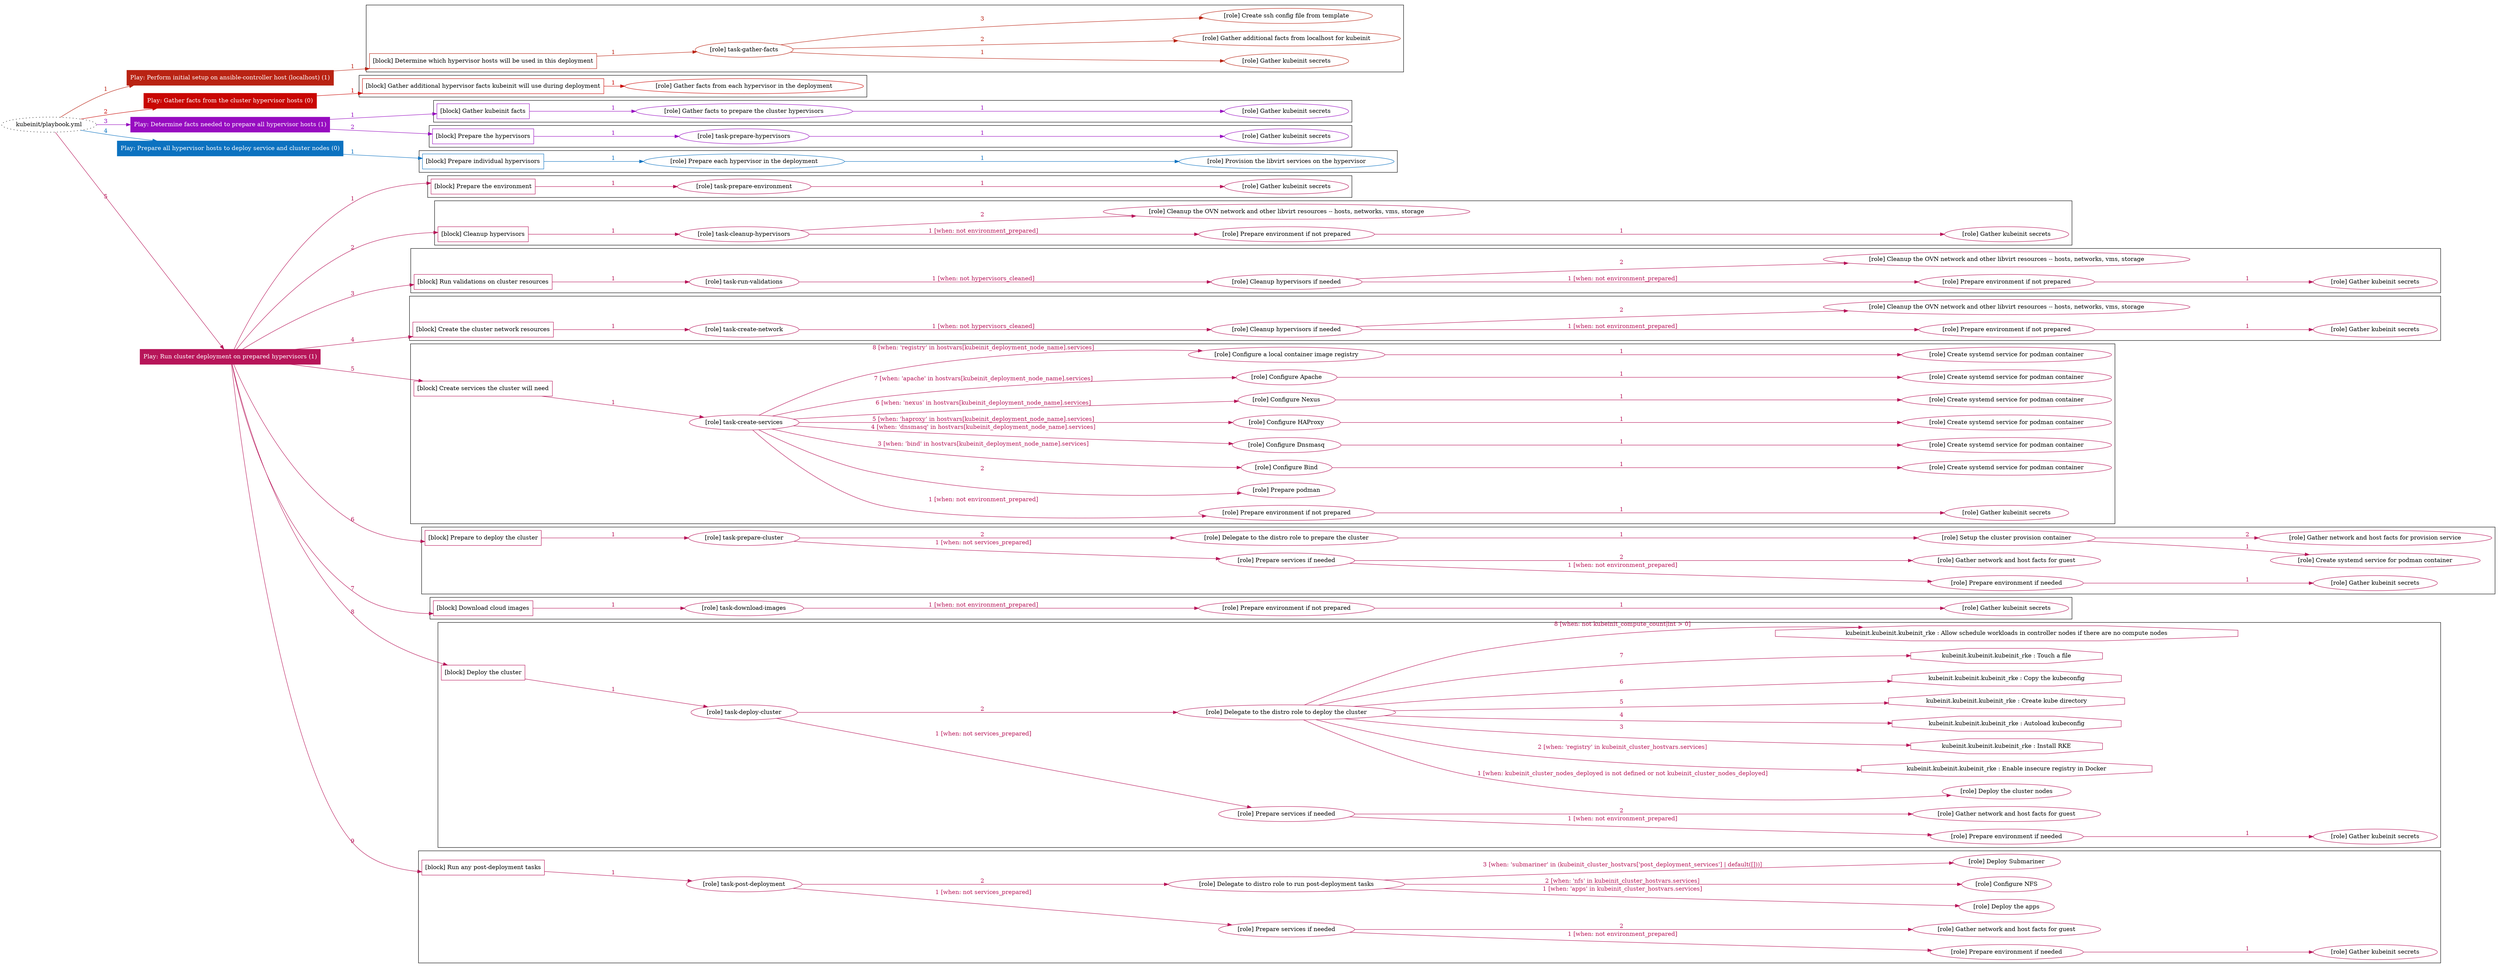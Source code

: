 digraph {
	graph [concentrate=true ordering=in rankdir=LR ratio=fill]
	edge [esep=5 sep=10]
	"kubeinit/playbook.yml" [URL="/home/runner/work/kubeinit/kubeinit/kubeinit/playbook.yml" id=playbook_ec696816 style=dotted]
	"kubeinit/playbook.yml" -> play_15c9e33a [label="1 " color="#b92313" fontcolor="#b92313" id=edge_ae053d84 labeltooltip="1 " tooltip="1 "]
	subgraph "Play: Perform initial setup on ansible-controller host (localhost) (1)" {
		play_15c9e33a [label="Play: Perform initial setup on ansible-controller host (localhost) (1)" URL="/home/runner/work/kubeinit/kubeinit/kubeinit/playbook.yml" color="#b92313" fontcolor="#ffffff" id=play_15c9e33a shape=box style=filled tooltip=localhost]
		play_15c9e33a -> block_23c20c1c [label=1 color="#b92313" fontcolor="#b92313" id=edge_3290b9c3 labeltooltip=1 tooltip=1]
		subgraph cluster_block_23c20c1c {
			block_23c20c1c [label="[block] Determine which hypervisor hosts will be used in this deployment" URL="/home/runner/work/kubeinit/kubeinit/kubeinit/playbook.yml" color="#b92313" id=block_23c20c1c labeltooltip="Determine which hypervisor hosts will be used in this deployment" shape=box tooltip="Determine which hypervisor hosts will be used in this deployment"]
			block_23c20c1c -> role_bdab3d81 [label="1 " color="#b92313" fontcolor="#b92313" id=edge_b5815b89 labeltooltip="1 " tooltip="1 "]
			subgraph "task-gather-facts" {
				role_bdab3d81 [label="[role] task-gather-facts" URL="/home/runner/work/kubeinit/kubeinit/kubeinit/playbook.yml" color="#b92313" id=role_bdab3d81 tooltip="task-gather-facts"]
				role_bdab3d81 -> role_f182e0bf [label="1 " color="#b92313" fontcolor="#b92313" id=edge_345a0b15 labeltooltip="1 " tooltip="1 "]
				subgraph "Gather kubeinit secrets" {
					role_f182e0bf [label="[role] Gather kubeinit secrets" URL="/home/runner/.ansible/collections/ansible_collections/kubeinit/kubeinit/roles/kubeinit_prepare/tasks/build_hypervisors_group.yml" color="#b92313" id=role_f182e0bf tooltip="Gather kubeinit secrets"]
				}
				role_bdab3d81 -> role_b055b3c3 [label="2 " color="#b92313" fontcolor="#b92313" id=edge_7d647c71 labeltooltip="2 " tooltip="2 "]
				subgraph "Gather additional facts from localhost for kubeinit" {
					role_b055b3c3 [label="[role] Gather additional facts from localhost for kubeinit" URL="/home/runner/.ansible/collections/ansible_collections/kubeinit/kubeinit/roles/kubeinit_prepare/tasks/build_hypervisors_group.yml" color="#b92313" id=role_b055b3c3 tooltip="Gather additional facts from localhost for kubeinit"]
				}
				role_bdab3d81 -> role_95bd76ec [label="3 " color="#b92313" fontcolor="#b92313" id=edge_455e94d3 labeltooltip="3 " tooltip="3 "]
				subgraph "Create ssh config file from template" {
					role_95bd76ec [label="[role] Create ssh config file from template" URL="/home/runner/.ansible/collections/ansible_collections/kubeinit/kubeinit/roles/kubeinit_prepare/tasks/build_hypervisors_group.yml" color="#b92313" id=role_95bd76ec tooltip="Create ssh config file from template"]
				}
			}
		}
	}
	"kubeinit/playbook.yml" -> play_453b5924 [label="2 " color="#c90703" fontcolor="#c90703" id=edge_8b626fcc labeltooltip="2 " tooltip="2 "]
	subgraph "Play: Gather facts from the cluster hypervisor hosts (0)" {
		play_453b5924 [label="Play: Gather facts from the cluster hypervisor hosts (0)" URL="/home/runner/work/kubeinit/kubeinit/kubeinit/playbook.yml" color="#c90703" fontcolor="#ffffff" id=play_453b5924 shape=box style=filled tooltip="Play: Gather facts from the cluster hypervisor hosts (0)"]
		play_453b5924 -> block_f51642d6 [label=1 color="#c90703" fontcolor="#c90703" id=edge_77f9af82 labeltooltip=1 tooltip=1]
		subgraph cluster_block_f51642d6 {
			block_f51642d6 [label="[block] Gather additional hypervisor facts kubeinit will use during deployment" URL="/home/runner/work/kubeinit/kubeinit/kubeinit/playbook.yml" color="#c90703" id=block_f51642d6 labeltooltip="Gather additional hypervisor facts kubeinit will use during deployment" shape=box tooltip="Gather additional hypervisor facts kubeinit will use during deployment"]
			block_f51642d6 -> role_8363318d [label="1 " color="#c90703" fontcolor="#c90703" id=edge_2206b493 labeltooltip="1 " tooltip="1 "]
			subgraph "Gather facts from each hypervisor in the deployment" {
				role_8363318d [label="[role] Gather facts from each hypervisor in the deployment" URL="/home/runner/work/kubeinit/kubeinit/kubeinit/playbook.yml" color="#c90703" id=role_8363318d tooltip="Gather facts from each hypervisor in the deployment"]
			}
		}
	}
	"kubeinit/playbook.yml" -> play_dfecdb7c [label="3 " color="#970cc0" fontcolor="#970cc0" id=edge_83d65598 labeltooltip="3 " tooltip="3 "]
	subgraph "Play: Determine facts needed to prepare all hypervisor hosts (1)" {
		play_dfecdb7c [label="Play: Determine facts needed to prepare all hypervisor hosts (1)" URL="/home/runner/work/kubeinit/kubeinit/kubeinit/playbook.yml" color="#970cc0" fontcolor="#ffffff" id=play_dfecdb7c shape=box style=filled tooltip=localhost]
		play_dfecdb7c -> block_a6053c16 [label=1 color="#970cc0" fontcolor="#970cc0" id=edge_39009886 labeltooltip=1 tooltip=1]
		subgraph cluster_block_a6053c16 {
			block_a6053c16 [label="[block] Gather kubeinit facts" URL="/home/runner/work/kubeinit/kubeinit/kubeinit/playbook.yml" color="#970cc0" id=block_a6053c16 labeltooltip="Gather kubeinit facts" shape=box tooltip="Gather kubeinit facts"]
			block_a6053c16 -> role_e8ada052 [label="1 " color="#970cc0" fontcolor="#970cc0" id=edge_42321178 labeltooltip="1 " tooltip="1 "]
			subgraph "Gather facts to prepare the cluster hypervisors" {
				role_e8ada052 [label="[role] Gather facts to prepare the cluster hypervisors" URL="/home/runner/work/kubeinit/kubeinit/kubeinit/playbook.yml" color="#970cc0" id=role_e8ada052 tooltip="Gather facts to prepare the cluster hypervisors"]
				role_e8ada052 -> role_7d687f2b [label="1 " color="#970cc0" fontcolor="#970cc0" id=edge_245804f9 labeltooltip="1 " tooltip="1 "]
				subgraph "Gather kubeinit secrets" {
					role_7d687f2b [label="[role] Gather kubeinit secrets" URL="/home/runner/.ansible/collections/ansible_collections/kubeinit/kubeinit/roles/kubeinit_prepare/tasks/gather_kubeinit_facts.yml" color="#970cc0" id=role_7d687f2b tooltip="Gather kubeinit secrets"]
				}
			}
		}
		play_dfecdb7c -> block_30088851 [label=2 color="#970cc0" fontcolor="#970cc0" id=edge_d4f1b571 labeltooltip=2 tooltip=2]
		subgraph cluster_block_30088851 {
			block_30088851 [label="[block] Prepare the hypervisors" URL="/home/runner/work/kubeinit/kubeinit/kubeinit/playbook.yml" color="#970cc0" id=block_30088851 labeltooltip="Prepare the hypervisors" shape=box tooltip="Prepare the hypervisors"]
			block_30088851 -> role_d646ebd7 [label="1 " color="#970cc0" fontcolor="#970cc0" id=edge_040085aa labeltooltip="1 " tooltip="1 "]
			subgraph "task-prepare-hypervisors" {
				role_d646ebd7 [label="[role] task-prepare-hypervisors" URL="/home/runner/work/kubeinit/kubeinit/kubeinit/playbook.yml" color="#970cc0" id=role_d646ebd7 tooltip="task-prepare-hypervisors"]
				role_d646ebd7 -> role_587cfb96 [label="1 " color="#970cc0" fontcolor="#970cc0" id=edge_da4bc968 labeltooltip="1 " tooltip="1 "]
				subgraph "Gather kubeinit secrets" {
					role_587cfb96 [label="[role] Gather kubeinit secrets" URL="/home/runner/.ansible/collections/ansible_collections/kubeinit/kubeinit/roles/kubeinit_prepare/tasks/gather_kubeinit_facts.yml" color="#970cc0" id=role_587cfb96 tooltip="Gather kubeinit secrets"]
				}
			}
		}
	}
	"kubeinit/playbook.yml" -> play_420d1a3f [label="4 " color="#0c72c0" fontcolor="#0c72c0" id=edge_25a23d72 labeltooltip="4 " tooltip="4 "]
	subgraph "Play: Prepare all hypervisor hosts to deploy service and cluster nodes (0)" {
		play_420d1a3f [label="Play: Prepare all hypervisor hosts to deploy service and cluster nodes (0)" URL="/home/runner/work/kubeinit/kubeinit/kubeinit/playbook.yml" color="#0c72c0" fontcolor="#ffffff" id=play_420d1a3f shape=box style=filled tooltip="Play: Prepare all hypervisor hosts to deploy service and cluster nodes (0)"]
		play_420d1a3f -> block_6672a350 [label=1 color="#0c72c0" fontcolor="#0c72c0" id=edge_4e38982e labeltooltip=1 tooltip=1]
		subgraph cluster_block_6672a350 {
			block_6672a350 [label="[block] Prepare individual hypervisors" URL="/home/runner/work/kubeinit/kubeinit/kubeinit/playbook.yml" color="#0c72c0" id=block_6672a350 labeltooltip="Prepare individual hypervisors" shape=box tooltip="Prepare individual hypervisors"]
			block_6672a350 -> role_e2f568f0 [label="1 " color="#0c72c0" fontcolor="#0c72c0" id=edge_1e04e599 labeltooltip="1 " tooltip="1 "]
			subgraph "Prepare each hypervisor in the deployment" {
				role_e2f568f0 [label="[role] Prepare each hypervisor in the deployment" URL="/home/runner/work/kubeinit/kubeinit/kubeinit/playbook.yml" color="#0c72c0" id=role_e2f568f0 tooltip="Prepare each hypervisor in the deployment"]
				role_e2f568f0 -> role_504f6f7d [label="1 " color="#0c72c0" fontcolor="#0c72c0" id=edge_485374cd labeltooltip="1 " tooltip="1 "]
				subgraph "Provision the libvirt services on the hypervisor" {
					role_504f6f7d [label="[role] Provision the libvirt services on the hypervisor" URL="/home/runner/.ansible/collections/ansible_collections/kubeinit/kubeinit/roles/kubeinit_prepare/tasks/prepare_hypervisor.yml" color="#0c72c0" id=role_504f6f7d tooltip="Provision the libvirt services on the hypervisor"]
				}
			}
		}
	}
	"kubeinit/playbook.yml" -> play_6f86e989 [label="5 " color="#b71559" fontcolor="#b71559" id=edge_8518d57a labeltooltip="5 " tooltip="5 "]
	subgraph "Play: Run cluster deployment on prepared hypervisors (1)" {
		play_6f86e989 [label="Play: Run cluster deployment on prepared hypervisors (1)" URL="/home/runner/work/kubeinit/kubeinit/kubeinit/playbook.yml" color="#b71559" fontcolor="#ffffff" id=play_6f86e989 shape=box style=filled tooltip=localhost]
		play_6f86e989 -> block_d1a472b9 [label=1 color="#b71559" fontcolor="#b71559" id=edge_b2834d22 labeltooltip=1 tooltip=1]
		subgraph cluster_block_d1a472b9 {
			block_d1a472b9 [label="[block] Prepare the environment" URL="/home/runner/work/kubeinit/kubeinit/kubeinit/playbook.yml" color="#b71559" id=block_d1a472b9 labeltooltip="Prepare the environment" shape=box tooltip="Prepare the environment"]
			block_d1a472b9 -> role_30315196 [label="1 " color="#b71559" fontcolor="#b71559" id=edge_99002b09 labeltooltip="1 " tooltip="1 "]
			subgraph "task-prepare-environment" {
				role_30315196 [label="[role] task-prepare-environment" URL="/home/runner/work/kubeinit/kubeinit/kubeinit/playbook.yml" color="#b71559" id=role_30315196 tooltip="task-prepare-environment"]
				role_30315196 -> role_e9bc0c41 [label="1 " color="#b71559" fontcolor="#b71559" id=edge_8bd1d9a0 labeltooltip="1 " tooltip="1 "]
				subgraph "Gather kubeinit secrets" {
					role_e9bc0c41 [label="[role] Gather kubeinit secrets" URL="/home/runner/.ansible/collections/ansible_collections/kubeinit/kubeinit/roles/kubeinit_prepare/tasks/gather_kubeinit_facts.yml" color="#b71559" id=role_e9bc0c41 tooltip="Gather kubeinit secrets"]
				}
			}
		}
		play_6f86e989 -> block_05a46930 [label=2 color="#b71559" fontcolor="#b71559" id=edge_428cfdda labeltooltip=2 tooltip=2]
		subgraph cluster_block_05a46930 {
			block_05a46930 [label="[block] Cleanup hypervisors" URL="/home/runner/work/kubeinit/kubeinit/kubeinit/playbook.yml" color="#b71559" id=block_05a46930 labeltooltip="Cleanup hypervisors" shape=box tooltip="Cleanup hypervisors"]
			block_05a46930 -> role_2a521dbf [label="1 " color="#b71559" fontcolor="#b71559" id=edge_5d0a1602 labeltooltip="1 " tooltip="1 "]
			subgraph "task-cleanup-hypervisors" {
				role_2a521dbf [label="[role] task-cleanup-hypervisors" URL="/home/runner/work/kubeinit/kubeinit/kubeinit/playbook.yml" color="#b71559" id=role_2a521dbf tooltip="task-cleanup-hypervisors"]
				role_2a521dbf -> role_a0c3f49a [label="1 [when: not environment_prepared]" color="#b71559" fontcolor="#b71559" id=edge_2185e09a labeltooltip="1 [when: not environment_prepared]" tooltip="1 [when: not environment_prepared]"]
				subgraph "Prepare environment if not prepared" {
					role_a0c3f49a [label="[role] Prepare environment if not prepared" URL="/home/runner/.ansible/collections/ansible_collections/kubeinit/kubeinit/roles/kubeinit_prepare/tasks/cleanup_hypervisors.yml" color="#b71559" id=role_a0c3f49a tooltip="Prepare environment if not prepared"]
					role_a0c3f49a -> role_a8df143e [label="1 " color="#b71559" fontcolor="#b71559" id=edge_77b17e62 labeltooltip="1 " tooltip="1 "]
					subgraph "Gather kubeinit secrets" {
						role_a8df143e [label="[role] Gather kubeinit secrets" URL="/home/runner/.ansible/collections/ansible_collections/kubeinit/kubeinit/roles/kubeinit_prepare/tasks/gather_kubeinit_facts.yml" color="#b71559" id=role_a8df143e tooltip="Gather kubeinit secrets"]
					}
				}
				role_2a521dbf -> role_00a11681 [label="2 " color="#b71559" fontcolor="#b71559" id=edge_12b1fa2e labeltooltip="2 " tooltip="2 "]
				subgraph "Cleanup the OVN network and other libvirt resources -- hosts, networks, vms, storage" {
					role_00a11681 [label="[role] Cleanup the OVN network and other libvirt resources -- hosts, networks, vms, storage" URL="/home/runner/.ansible/collections/ansible_collections/kubeinit/kubeinit/roles/kubeinit_prepare/tasks/cleanup_hypervisors.yml" color="#b71559" id=role_00a11681 tooltip="Cleanup the OVN network and other libvirt resources -- hosts, networks, vms, storage"]
				}
			}
		}
		play_6f86e989 -> block_e310c89b [label=3 color="#b71559" fontcolor="#b71559" id=edge_4ad56370 labeltooltip=3 tooltip=3]
		subgraph cluster_block_e310c89b {
			block_e310c89b [label="[block] Run validations on cluster resources" URL="/home/runner/work/kubeinit/kubeinit/kubeinit/playbook.yml" color="#b71559" id=block_e310c89b labeltooltip="Run validations on cluster resources" shape=box tooltip="Run validations on cluster resources"]
			block_e310c89b -> role_04ac7f97 [label="1 " color="#b71559" fontcolor="#b71559" id=edge_6f761fa3 labeltooltip="1 " tooltip="1 "]
			subgraph "task-run-validations" {
				role_04ac7f97 [label="[role] task-run-validations" URL="/home/runner/work/kubeinit/kubeinit/kubeinit/playbook.yml" color="#b71559" id=role_04ac7f97 tooltip="task-run-validations"]
				role_04ac7f97 -> role_a1ee1073 [label="1 [when: not hypervisors_cleaned]" color="#b71559" fontcolor="#b71559" id=edge_2963ad67 labeltooltip="1 [when: not hypervisors_cleaned]" tooltip="1 [when: not hypervisors_cleaned]"]
				subgraph "Cleanup hypervisors if needed" {
					role_a1ee1073 [label="[role] Cleanup hypervisors if needed" URL="/home/runner/.ansible/collections/ansible_collections/kubeinit/kubeinit/roles/kubeinit_validations/tasks/main.yml" color="#b71559" id=role_a1ee1073 tooltip="Cleanup hypervisors if needed"]
					role_a1ee1073 -> role_7df148b0 [label="1 [when: not environment_prepared]" color="#b71559" fontcolor="#b71559" id=edge_bd072b3e labeltooltip="1 [when: not environment_prepared]" tooltip="1 [when: not environment_prepared]"]
					subgraph "Prepare environment if not prepared" {
						role_7df148b0 [label="[role] Prepare environment if not prepared" URL="/home/runner/.ansible/collections/ansible_collections/kubeinit/kubeinit/roles/kubeinit_prepare/tasks/cleanup_hypervisors.yml" color="#b71559" id=role_7df148b0 tooltip="Prepare environment if not prepared"]
						role_7df148b0 -> role_544b2e63 [label="1 " color="#b71559" fontcolor="#b71559" id=edge_5fce384e labeltooltip="1 " tooltip="1 "]
						subgraph "Gather kubeinit secrets" {
							role_544b2e63 [label="[role] Gather kubeinit secrets" URL="/home/runner/.ansible/collections/ansible_collections/kubeinit/kubeinit/roles/kubeinit_prepare/tasks/gather_kubeinit_facts.yml" color="#b71559" id=role_544b2e63 tooltip="Gather kubeinit secrets"]
						}
					}
					role_a1ee1073 -> role_cc7b336a [label="2 " color="#b71559" fontcolor="#b71559" id=edge_1a8bed65 labeltooltip="2 " tooltip="2 "]
					subgraph "Cleanup the OVN network and other libvirt resources -- hosts, networks, vms, storage" {
						role_cc7b336a [label="[role] Cleanup the OVN network and other libvirt resources -- hosts, networks, vms, storage" URL="/home/runner/.ansible/collections/ansible_collections/kubeinit/kubeinit/roles/kubeinit_prepare/tasks/cleanup_hypervisors.yml" color="#b71559" id=role_cc7b336a tooltip="Cleanup the OVN network and other libvirt resources -- hosts, networks, vms, storage"]
					}
				}
			}
		}
		play_6f86e989 -> block_5f8a742e [label=4 color="#b71559" fontcolor="#b71559" id=edge_7203e75a labeltooltip=4 tooltip=4]
		subgraph cluster_block_5f8a742e {
			block_5f8a742e [label="[block] Create the cluster network resources" URL="/home/runner/work/kubeinit/kubeinit/kubeinit/playbook.yml" color="#b71559" id=block_5f8a742e labeltooltip="Create the cluster network resources" shape=box tooltip="Create the cluster network resources"]
			block_5f8a742e -> role_d3554349 [label="1 " color="#b71559" fontcolor="#b71559" id=edge_a9f7ce81 labeltooltip="1 " tooltip="1 "]
			subgraph "task-create-network" {
				role_d3554349 [label="[role] task-create-network" URL="/home/runner/work/kubeinit/kubeinit/kubeinit/playbook.yml" color="#b71559" id=role_d3554349 tooltip="task-create-network"]
				role_d3554349 -> role_3ceba24a [label="1 [when: not hypervisors_cleaned]" color="#b71559" fontcolor="#b71559" id=edge_013373ce labeltooltip="1 [when: not hypervisors_cleaned]" tooltip="1 [when: not hypervisors_cleaned]"]
				subgraph "Cleanup hypervisors if needed" {
					role_3ceba24a [label="[role] Cleanup hypervisors if needed" URL="/home/runner/.ansible/collections/ansible_collections/kubeinit/kubeinit/roles/kubeinit_libvirt/tasks/create_network.yml" color="#b71559" id=role_3ceba24a tooltip="Cleanup hypervisors if needed"]
					role_3ceba24a -> role_0d69d868 [label="1 [when: not environment_prepared]" color="#b71559" fontcolor="#b71559" id=edge_c28a9d3a labeltooltip="1 [when: not environment_prepared]" tooltip="1 [when: not environment_prepared]"]
					subgraph "Prepare environment if not prepared" {
						role_0d69d868 [label="[role] Prepare environment if not prepared" URL="/home/runner/.ansible/collections/ansible_collections/kubeinit/kubeinit/roles/kubeinit_prepare/tasks/cleanup_hypervisors.yml" color="#b71559" id=role_0d69d868 tooltip="Prepare environment if not prepared"]
						role_0d69d868 -> role_4fa78587 [label="1 " color="#b71559" fontcolor="#b71559" id=edge_d3a71204 labeltooltip="1 " tooltip="1 "]
						subgraph "Gather kubeinit secrets" {
							role_4fa78587 [label="[role] Gather kubeinit secrets" URL="/home/runner/.ansible/collections/ansible_collections/kubeinit/kubeinit/roles/kubeinit_prepare/tasks/gather_kubeinit_facts.yml" color="#b71559" id=role_4fa78587 tooltip="Gather kubeinit secrets"]
						}
					}
					role_3ceba24a -> role_10355aad [label="2 " color="#b71559" fontcolor="#b71559" id=edge_90606606 labeltooltip="2 " tooltip="2 "]
					subgraph "Cleanup the OVN network and other libvirt resources -- hosts, networks, vms, storage" {
						role_10355aad [label="[role] Cleanup the OVN network and other libvirt resources -- hosts, networks, vms, storage" URL="/home/runner/.ansible/collections/ansible_collections/kubeinit/kubeinit/roles/kubeinit_prepare/tasks/cleanup_hypervisors.yml" color="#b71559" id=role_10355aad tooltip="Cleanup the OVN network and other libvirt resources -- hosts, networks, vms, storage"]
					}
				}
			}
		}
		play_6f86e989 -> block_c3e4f681 [label=5 color="#b71559" fontcolor="#b71559" id=edge_8c94fba6 labeltooltip=5 tooltip=5]
		subgraph cluster_block_c3e4f681 {
			block_c3e4f681 [label="[block] Create services the cluster will need" URL="/home/runner/work/kubeinit/kubeinit/kubeinit/playbook.yml" color="#b71559" id=block_c3e4f681 labeltooltip="Create services the cluster will need" shape=box tooltip="Create services the cluster will need"]
			block_c3e4f681 -> role_bfdd5498 [label="1 " color="#b71559" fontcolor="#b71559" id=edge_12b77fa6 labeltooltip="1 " tooltip="1 "]
			subgraph "task-create-services" {
				role_bfdd5498 [label="[role] task-create-services" URL="/home/runner/work/kubeinit/kubeinit/kubeinit/playbook.yml" color="#b71559" id=role_bfdd5498 tooltip="task-create-services"]
				role_bfdd5498 -> role_9b37be3e [label="1 [when: not environment_prepared]" color="#b71559" fontcolor="#b71559" id=edge_cf2ff761 labeltooltip="1 [when: not environment_prepared]" tooltip="1 [when: not environment_prepared]"]
				subgraph "Prepare environment if not prepared" {
					role_9b37be3e [label="[role] Prepare environment if not prepared" URL="/home/runner/.ansible/collections/ansible_collections/kubeinit/kubeinit/roles/kubeinit_services/tasks/main.yml" color="#b71559" id=role_9b37be3e tooltip="Prepare environment if not prepared"]
					role_9b37be3e -> role_fd4c8356 [label="1 " color="#b71559" fontcolor="#b71559" id=edge_d60a1d5c labeltooltip="1 " tooltip="1 "]
					subgraph "Gather kubeinit secrets" {
						role_fd4c8356 [label="[role] Gather kubeinit secrets" URL="/home/runner/.ansible/collections/ansible_collections/kubeinit/kubeinit/roles/kubeinit_prepare/tasks/gather_kubeinit_facts.yml" color="#b71559" id=role_fd4c8356 tooltip="Gather kubeinit secrets"]
					}
				}
				role_bfdd5498 -> role_20d34b29 [label="2 " color="#b71559" fontcolor="#b71559" id=edge_94743119 labeltooltip="2 " tooltip="2 "]
				subgraph "Prepare podman" {
					role_20d34b29 [label="[role] Prepare podman" URL="/home/runner/.ansible/collections/ansible_collections/kubeinit/kubeinit/roles/kubeinit_services/tasks/00_create_service_pod.yml" color="#b71559" id=role_20d34b29 tooltip="Prepare podman"]
				}
				role_bfdd5498 -> role_f3e0d7a9 [label="3 [when: 'bind' in hostvars[kubeinit_deployment_node_name].services]" color="#b71559" fontcolor="#b71559" id=edge_6cf25863 labeltooltip="3 [when: 'bind' in hostvars[kubeinit_deployment_node_name].services]" tooltip="3 [when: 'bind' in hostvars[kubeinit_deployment_node_name].services]"]
				subgraph "Configure Bind" {
					role_f3e0d7a9 [label="[role] Configure Bind" URL="/home/runner/.ansible/collections/ansible_collections/kubeinit/kubeinit/roles/kubeinit_services/tasks/start_services_containers.yml" color="#b71559" id=role_f3e0d7a9 tooltip="Configure Bind"]
					role_f3e0d7a9 -> role_7df913b2 [label="1 " color="#b71559" fontcolor="#b71559" id=edge_a4d589a7 labeltooltip="1 " tooltip="1 "]
					subgraph "Create systemd service for podman container" {
						role_7df913b2 [label="[role] Create systemd service for podman container" URL="/home/runner/.ansible/collections/ansible_collections/kubeinit/kubeinit/roles/kubeinit_bind/tasks/main.yml" color="#b71559" id=role_7df913b2 tooltip="Create systemd service for podman container"]
					}
				}
				role_bfdd5498 -> role_26bcb052 [label="4 [when: 'dnsmasq' in hostvars[kubeinit_deployment_node_name].services]" color="#b71559" fontcolor="#b71559" id=edge_8aeb8ab2 labeltooltip="4 [when: 'dnsmasq' in hostvars[kubeinit_deployment_node_name].services]" tooltip="4 [when: 'dnsmasq' in hostvars[kubeinit_deployment_node_name].services]"]
				subgraph "Configure Dnsmasq" {
					role_26bcb052 [label="[role] Configure Dnsmasq" URL="/home/runner/.ansible/collections/ansible_collections/kubeinit/kubeinit/roles/kubeinit_services/tasks/start_services_containers.yml" color="#b71559" id=role_26bcb052 tooltip="Configure Dnsmasq"]
					role_26bcb052 -> role_b234d160 [label="1 " color="#b71559" fontcolor="#b71559" id=edge_f7523c39 labeltooltip="1 " tooltip="1 "]
					subgraph "Create systemd service for podman container" {
						role_b234d160 [label="[role] Create systemd service for podman container" URL="/home/runner/.ansible/collections/ansible_collections/kubeinit/kubeinit/roles/kubeinit_dnsmasq/tasks/main.yml" color="#b71559" id=role_b234d160 tooltip="Create systemd service for podman container"]
					}
				}
				role_bfdd5498 -> role_53454dfb [label="5 [when: 'haproxy' in hostvars[kubeinit_deployment_node_name].services]" color="#b71559" fontcolor="#b71559" id=edge_3eab93cf labeltooltip="5 [when: 'haproxy' in hostvars[kubeinit_deployment_node_name].services]" tooltip="5 [when: 'haproxy' in hostvars[kubeinit_deployment_node_name].services]"]
				subgraph "Configure HAProxy" {
					role_53454dfb [label="[role] Configure HAProxy" URL="/home/runner/.ansible/collections/ansible_collections/kubeinit/kubeinit/roles/kubeinit_services/tasks/start_services_containers.yml" color="#b71559" id=role_53454dfb tooltip="Configure HAProxy"]
					role_53454dfb -> role_04b34794 [label="1 " color="#b71559" fontcolor="#b71559" id=edge_821ccede labeltooltip="1 " tooltip="1 "]
					subgraph "Create systemd service for podman container" {
						role_04b34794 [label="[role] Create systemd service for podman container" URL="/home/runner/.ansible/collections/ansible_collections/kubeinit/kubeinit/roles/kubeinit_haproxy/tasks/main.yml" color="#b71559" id=role_04b34794 tooltip="Create systemd service for podman container"]
					}
				}
				role_bfdd5498 -> role_d720c02e [label="6 [when: 'nexus' in hostvars[kubeinit_deployment_node_name].services]" color="#b71559" fontcolor="#b71559" id=edge_dcbc6193 labeltooltip="6 [when: 'nexus' in hostvars[kubeinit_deployment_node_name].services]" tooltip="6 [when: 'nexus' in hostvars[kubeinit_deployment_node_name].services]"]
				subgraph "Configure Nexus" {
					role_d720c02e [label="[role] Configure Nexus" URL="/home/runner/.ansible/collections/ansible_collections/kubeinit/kubeinit/roles/kubeinit_services/tasks/start_services_containers.yml" color="#b71559" id=role_d720c02e tooltip="Configure Nexus"]
					role_d720c02e -> role_5e92c23a [label="1 " color="#b71559" fontcolor="#b71559" id=edge_e398ada1 labeltooltip="1 " tooltip="1 "]
					subgraph "Create systemd service for podman container" {
						role_5e92c23a [label="[role] Create systemd service for podman container" URL="/home/runner/.ansible/collections/ansible_collections/kubeinit/kubeinit/roles/kubeinit_nexus/tasks/main.yml" color="#b71559" id=role_5e92c23a tooltip="Create systemd service for podman container"]
					}
				}
				role_bfdd5498 -> role_0775bb7b [label="7 [when: 'apache' in hostvars[kubeinit_deployment_node_name].services]" color="#b71559" fontcolor="#b71559" id=edge_d2930511 labeltooltip="7 [when: 'apache' in hostvars[kubeinit_deployment_node_name].services]" tooltip="7 [when: 'apache' in hostvars[kubeinit_deployment_node_name].services]"]
				subgraph "Configure Apache" {
					role_0775bb7b [label="[role] Configure Apache" URL="/home/runner/.ansible/collections/ansible_collections/kubeinit/kubeinit/roles/kubeinit_services/tasks/start_services_containers.yml" color="#b71559" id=role_0775bb7b tooltip="Configure Apache"]
					role_0775bb7b -> role_58bcade6 [label="1 " color="#b71559" fontcolor="#b71559" id=edge_5425c492 labeltooltip="1 " tooltip="1 "]
					subgraph "Create systemd service for podman container" {
						role_58bcade6 [label="[role] Create systemd service for podman container" URL="/home/runner/.ansible/collections/ansible_collections/kubeinit/kubeinit/roles/kubeinit_apache/tasks/main.yml" color="#b71559" id=role_58bcade6 tooltip="Create systemd service for podman container"]
					}
				}
				role_bfdd5498 -> role_79f55097 [label="8 [when: 'registry' in hostvars[kubeinit_deployment_node_name].services]" color="#b71559" fontcolor="#b71559" id=edge_db134e42 labeltooltip="8 [when: 'registry' in hostvars[kubeinit_deployment_node_name].services]" tooltip="8 [when: 'registry' in hostvars[kubeinit_deployment_node_name].services]"]
				subgraph "Configure a local container image registry" {
					role_79f55097 [label="[role] Configure a local container image registry" URL="/home/runner/.ansible/collections/ansible_collections/kubeinit/kubeinit/roles/kubeinit_services/tasks/start_services_containers.yml" color="#b71559" id=role_79f55097 tooltip="Configure a local container image registry"]
					role_79f55097 -> role_b07ff1a1 [label="1 " color="#b71559" fontcolor="#b71559" id=edge_213863bb labeltooltip="1 " tooltip="1 "]
					subgraph "Create systemd service for podman container" {
						role_b07ff1a1 [label="[role] Create systemd service for podman container" URL="/home/runner/.ansible/collections/ansible_collections/kubeinit/kubeinit/roles/kubeinit_registry/tasks/main.yml" color="#b71559" id=role_b07ff1a1 tooltip="Create systemd service for podman container"]
					}
				}
			}
		}
		play_6f86e989 -> block_f5197162 [label=6 color="#b71559" fontcolor="#b71559" id=edge_c326a7bd labeltooltip=6 tooltip=6]
		subgraph cluster_block_f5197162 {
			block_f5197162 [label="[block] Prepare to deploy the cluster" URL="/home/runner/work/kubeinit/kubeinit/kubeinit/playbook.yml" color="#b71559" id=block_f5197162 labeltooltip="Prepare to deploy the cluster" shape=box tooltip="Prepare to deploy the cluster"]
			block_f5197162 -> role_7c5afd15 [label="1 " color="#b71559" fontcolor="#b71559" id=edge_b0178908 labeltooltip="1 " tooltip="1 "]
			subgraph "task-prepare-cluster" {
				role_7c5afd15 [label="[role] task-prepare-cluster" URL="/home/runner/work/kubeinit/kubeinit/kubeinit/playbook.yml" color="#b71559" id=role_7c5afd15 tooltip="task-prepare-cluster"]
				role_7c5afd15 -> role_d7a56b09 [label="1 [when: not services_prepared]" color="#b71559" fontcolor="#b71559" id=edge_e20a2d10 labeltooltip="1 [when: not services_prepared]" tooltip="1 [when: not services_prepared]"]
				subgraph "Prepare services if needed" {
					role_d7a56b09 [label="[role] Prepare services if needed" URL="/home/runner/.ansible/collections/ansible_collections/kubeinit/kubeinit/roles/kubeinit_prepare/tasks/prepare_cluster.yml" color="#b71559" id=role_d7a56b09 tooltip="Prepare services if needed"]
					role_d7a56b09 -> role_f9bce590 [label="1 [when: not environment_prepared]" color="#b71559" fontcolor="#b71559" id=edge_fbc6e0bb labeltooltip="1 [when: not environment_prepared]" tooltip="1 [when: not environment_prepared]"]
					subgraph "Prepare environment if needed" {
						role_f9bce590 [label="[role] Prepare environment if needed" URL="/home/runner/.ansible/collections/ansible_collections/kubeinit/kubeinit/roles/kubeinit_services/tasks/prepare_services.yml" color="#b71559" id=role_f9bce590 tooltip="Prepare environment if needed"]
						role_f9bce590 -> role_2e60bbf8 [label="1 " color="#b71559" fontcolor="#b71559" id=edge_c8982a75 labeltooltip="1 " tooltip="1 "]
						subgraph "Gather kubeinit secrets" {
							role_2e60bbf8 [label="[role] Gather kubeinit secrets" URL="/home/runner/.ansible/collections/ansible_collections/kubeinit/kubeinit/roles/kubeinit_prepare/tasks/gather_kubeinit_facts.yml" color="#b71559" id=role_2e60bbf8 tooltip="Gather kubeinit secrets"]
						}
					}
					role_d7a56b09 -> role_01a1ad0f [label="2 " color="#b71559" fontcolor="#b71559" id=edge_87a492ee labeltooltip="2 " tooltip="2 "]
					subgraph "Gather network and host facts for guest" {
						role_01a1ad0f [label="[role] Gather network and host facts for guest" URL="/home/runner/.ansible/collections/ansible_collections/kubeinit/kubeinit/roles/kubeinit_services/tasks/prepare_services.yml" color="#b71559" id=role_01a1ad0f tooltip="Gather network and host facts for guest"]
					}
				}
				role_7c5afd15 -> role_a9c38a4b [label="2 " color="#b71559" fontcolor="#b71559" id=edge_11382ef5 labeltooltip="2 " tooltip="2 "]
				subgraph "Delegate to the distro role to prepare the cluster" {
					role_a9c38a4b [label="[role] Delegate to the distro role to prepare the cluster" URL="/home/runner/.ansible/collections/ansible_collections/kubeinit/kubeinit/roles/kubeinit_prepare/tasks/prepare_cluster.yml" color="#b71559" id=role_a9c38a4b tooltip="Delegate to the distro role to prepare the cluster"]
					role_a9c38a4b -> role_a672f7a8 [label="1 " color="#b71559" fontcolor="#b71559" id=edge_dfce0bd0 labeltooltip="1 " tooltip="1 "]
					subgraph "Setup the cluster provision container" {
						role_a672f7a8 [label="[role] Setup the cluster provision container" URL="/home/runner/.ansible/collections/ansible_collections/kubeinit/kubeinit/roles/kubeinit_rke/tasks/prepare_cluster.yml" color="#b71559" id=role_a672f7a8 tooltip="Setup the cluster provision container"]
						role_a672f7a8 -> role_24a8044c [label="1 " color="#b71559" fontcolor="#b71559" id=edge_5e2c0d62 labeltooltip="1 " tooltip="1 "]
						subgraph "Create systemd service for podman container" {
							role_24a8044c [label="[role] Create systemd service for podman container" URL="/home/runner/.ansible/collections/ansible_collections/kubeinit/kubeinit/roles/kubeinit_services/tasks/create_provision_container.yml" color="#b71559" id=role_24a8044c tooltip="Create systemd service for podman container"]
						}
						role_a672f7a8 -> role_ed1508b8 [label="2 " color="#b71559" fontcolor="#b71559" id=edge_67f0d09a labeltooltip="2 " tooltip="2 "]
						subgraph "Gather network and host facts for provision service" {
							role_ed1508b8 [label="[role] Gather network and host facts for provision service" URL="/home/runner/.ansible/collections/ansible_collections/kubeinit/kubeinit/roles/kubeinit_services/tasks/create_provision_container.yml" color="#b71559" id=role_ed1508b8 tooltip="Gather network and host facts for provision service"]
						}
					}
				}
			}
		}
		play_6f86e989 -> block_8e74347a [label=7 color="#b71559" fontcolor="#b71559" id=edge_e78121ac labeltooltip=7 tooltip=7]
		subgraph cluster_block_8e74347a {
			block_8e74347a [label="[block] Download cloud images" URL="/home/runner/work/kubeinit/kubeinit/kubeinit/playbook.yml" color="#b71559" id=block_8e74347a labeltooltip="Download cloud images" shape=box tooltip="Download cloud images"]
			block_8e74347a -> role_cb9a68eb [label="1 " color="#b71559" fontcolor="#b71559" id=edge_ed27d33c labeltooltip="1 " tooltip="1 "]
			subgraph "task-download-images" {
				role_cb9a68eb [label="[role] task-download-images" URL="/home/runner/work/kubeinit/kubeinit/kubeinit/playbook.yml" color="#b71559" id=role_cb9a68eb tooltip="task-download-images"]
				role_cb9a68eb -> role_5fff57ca [label="1 [when: not environment_prepared]" color="#b71559" fontcolor="#b71559" id=edge_214cfa35 labeltooltip="1 [when: not environment_prepared]" tooltip="1 [when: not environment_prepared]"]
				subgraph "Prepare environment if not prepared" {
					role_5fff57ca [label="[role] Prepare environment if not prepared" URL="/home/runner/.ansible/collections/ansible_collections/kubeinit/kubeinit/roles/kubeinit_libvirt/tasks/download_cloud_images.yml" color="#b71559" id=role_5fff57ca tooltip="Prepare environment if not prepared"]
					role_5fff57ca -> role_8e348baf [label="1 " color="#b71559" fontcolor="#b71559" id=edge_6e372381 labeltooltip="1 " tooltip="1 "]
					subgraph "Gather kubeinit secrets" {
						role_8e348baf [label="[role] Gather kubeinit secrets" URL="/home/runner/.ansible/collections/ansible_collections/kubeinit/kubeinit/roles/kubeinit_prepare/tasks/gather_kubeinit_facts.yml" color="#b71559" id=role_8e348baf tooltip="Gather kubeinit secrets"]
					}
				}
			}
		}
		play_6f86e989 -> block_b1ec171a [label=8 color="#b71559" fontcolor="#b71559" id=edge_37614ee9 labeltooltip=8 tooltip=8]
		subgraph cluster_block_b1ec171a {
			block_b1ec171a [label="[block] Deploy the cluster" URL="/home/runner/work/kubeinit/kubeinit/kubeinit/playbook.yml" color="#b71559" id=block_b1ec171a labeltooltip="Deploy the cluster" shape=box tooltip="Deploy the cluster"]
			block_b1ec171a -> role_f5132dd3 [label="1 " color="#b71559" fontcolor="#b71559" id=edge_ff095c60 labeltooltip="1 " tooltip="1 "]
			subgraph "task-deploy-cluster" {
				role_f5132dd3 [label="[role] task-deploy-cluster" URL="/home/runner/work/kubeinit/kubeinit/kubeinit/playbook.yml" color="#b71559" id=role_f5132dd3 tooltip="task-deploy-cluster"]
				role_f5132dd3 -> role_f249040f [label="1 [when: not services_prepared]" color="#b71559" fontcolor="#b71559" id=edge_18dd6129 labeltooltip="1 [when: not services_prepared]" tooltip="1 [when: not services_prepared]"]
				subgraph "Prepare services if needed" {
					role_f249040f [label="[role] Prepare services if needed" URL="/home/runner/.ansible/collections/ansible_collections/kubeinit/kubeinit/roles/kubeinit_prepare/tasks/deploy_cluster.yml" color="#b71559" id=role_f249040f tooltip="Prepare services if needed"]
					role_f249040f -> role_deb473c2 [label="1 [when: not environment_prepared]" color="#b71559" fontcolor="#b71559" id=edge_38ad9812 labeltooltip="1 [when: not environment_prepared]" tooltip="1 [when: not environment_prepared]"]
					subgraph "Prepare environment if needed" {
						role_deb473c2 [label="[role] Prepare environment if needed" URL="/home/runner/.ansible/collections/ansible_collections/kubeinit/kubeinit/roles/kubeinit_services/tasks/prepare_services.yml" color="#b71559" id=role_deb473c2 tooltip="Prepare environment if needed"]
						role_deb473c2 -> role_ef0e8665 [label="1 " color="#b71559" fontcolor="#b71559" id=edge_293be986 labeltooltip="1 " tooltip="1 "]
						subgraph "Gather kubeinit secrets" {
							role_ef0e8665 [label="[role] Gather kubeinit secrets" URL="/home/runner/.ansible/collections/ansible_collections/kubeinit/kubeinit/roles/kubeinit_prepare/tasks/gather_kubeinit_facts.yml" color="#b71559" id=role_ef0e8665 tooltip="Gather kubeinit secrets"]
						}
					}
					role_f249040f -> role_d1c7b266 [label="2 " color="#b71559" fontcolor="#b71559" id=edge_3bd2a3bc labeltooltip="2 " tooltip="2 "]
					subgraph "Gather network and host facts for guest" {
						role_d1c7b266 [label="[role] Gather network and host facts for guest" URL="/home/runner/.ansible/collections/ansible_collections/kubeinit/kubeinit/roles/kubeinit_services/tasks/prepare_services.yml" color="#b71559" id=role_d1c7b266 tooltip="Gather network and host facts for guest"]
					}
				}
				role_f5132dd3 -> role_67a6598b [label="2 " color="#b71559" fontcolor="#b71559" id=edge_1e4eefe6 labeltooltip="2 " tooltip="2 "]
				subgraph "Delegate to the distro role to deploy the cluster" {
					role_67a6598b [label="[role] Delegate to the distro role to deploy the cluster" URL="/home/runner/.ansible/collections/ansible_collections/kubeinit/kubeinit/roles/kubeinit_prepare/tasks/deploy_cluster.yml" color="#b71559" id=role_67a6598b tooltip="Delegate to the distro role to deploy the cluster"]
					role_67a6598b -> role_1937d419 [label="1 [when: kubeinit_cluster_nodes_deployed is not defined or not kubeinit_cluster_nodes_deployed]" color="#b71559" fontcolor="#b71559" id=edge_0e9f6d91 labeltooltip="1 [when: kubeinit_cluster_nodes_deployed is not defined or not kubeinit_cluster_nodes_deployed]" tooltip="1 [when: kubeinit_cluster_nodes_deployed is not defined or not kubeinit_cluster_nodes_deployed]"]
					subgraph "Deploy the cluster nodes" {
						role_1937d419 [label="[role] Deploy the cluster nodes" URL="/home/runner/.ansible/collections/ansible_collections/kubeinit/kubeinit/roles/kubeinit_rke/tasks/main.yml" color="#b71559" id=role_1937d419 tooltip="Deploy the cluster nodes"]
					}
					task_e836def1 [label="kubeinit.kubeinit.kubeinit_rke : Enable insecure registry in Docker" URL="/home/runner/.ansible/collections/ansible_collections/kubeinit/kubeinit/roles/kubeinit_rke/tasks/main.yml" color="#b71559" id=task_e836def1 shape=octagon tooltip="kubeinit.kubeinit.kubeinit_rke : Enable insecure registry in Docker"]
					role_67a6598b -> task_e836def1 [label="2 [when: 'registry' in kubeinit_cluster_hostvars.services]" color="#b71559" fontcolor="#b71559" id=edge_f7b479d1 labeltooltip="2 [when: 'registry' in kubeinit_cluster_hostvars.services]" tooltip="2 [when: 'registry' in kubeinit_cluster_hostvars.services]"]
					task_38c2555a [label="kubeinit.kubeinit.kubeinit_rke : Install RKE" URL="/home/runner/.ansible/collections/ansible_collections/kubeinit/kubeinit/roles/kubeinit_rke/tasks/main.yml" color="#b71559" id=task_38c2555a shape=octagon tooltip="kubeinit.kubeinit.kubeinit_rke : Install RKE"]
					role_67a6598b -> task_38c2555a [label="3 " color="#b71559" fontcolor="#b71559" id=edge_033a9fd0 labeltooltip="3 " tooltip="3 "]
					task_e9a3499e [label="kubeinit.kubeinit.kubeinit_rke : Autoload kubeconfig" URL="/home/runner/.ansible/collections/ansible_collections/kubeinit/kubeinit/roles/kubeinit_rke/tasks/main.yml" color="#b71559" id=task_e9a3499e shape=octagon tooltip="kubeinit.kubeinit.kubeinit_rke : Autoload kubeconfig"]
					role_67a6598b -> task_e9a3499e [label="4 " color="#b71559" fontcolor="#b71559" id=edge_7fb1994c labeltooltip="4 " tooltip="4 "]
					task_c8ddb453 [label="kubeinit.kubeinit.kubeinit_rke : Create kube directory" URL="/home/runner/.ansible/collections/ansible_collections/kubeinit/kubeinit/roles/kubeinit_rke/tasks/main.yml" color="#b71559" id=task_c8ddb453 shape=octagon tooltip="kubeinit.kubeinit.kubeinit_rke : Create kube directory"]
					role_67a6598b -> task_c8ddb453 [label="5 " color="#b71559" fontcolor="#b71559" id=edge_65cfeb54 labeltooltip="5 " tooltip="5 "]
					task_6546572f [label="kubeinit.kubeinit.kubeinit_rke : Copy the kubeconfig" URL="/home/runner/.ansible/collections/ansible_collections/kubeinit/kubeinit/roles/kubeinit_rke/tasks/main.yml" color="#b71559" id=task_6546572f shape=octagon tooltip="kubeinit.kubeinit.kubeinit_rke : Copy the kubeconfig"]
					role_67a6598b -> task_6546572f [label="6 " color="#b71559" fontcolor="#b71559" id=edge_b4d2fdda labeltooltip="6 " tooltip="6 "]
					task_7e9d9009 [label="kubeinit.kubeinit.kubeinit_rke : Touch a file" URL="/home/runner/.ansible/collections/ansible_collections/kubeinit/kubeinit/roles/kubeinit_rke/tasks/main.yml" color="#b71559" id=task_7e9d9009 shape=octagon tooltip="kubeinit.kubeinit.kubeinit_rke : Touch a file"]
					role_67a6598b -> task_7e9d9009 [label="7 " color="#b71559" fontcolor="#b71559" id=edge_4141e7cc labeltooltip="7 " tooltip="7 "]
					task_f9300b95 [label="kubeinit.kubeinit.kubeinit_rke : Allow schedule workloads in controller nodes if there are no compute nodes" URL="/home/runner/.ansible/collections/ansible_collections/kubeinit/kubeinit/roles/kubeinit_rke/tasks/main.yml" color="#b71559" id=task_f9300b95 shape=octagon tooltip="kubeinit.kubeinit.kubeinit_rke : Allow schedule workloads in controller nodes if there are no compute nodes"]
					role_67a6598b -> task_f9300b95 [label="8 [when: not kubeinit_compute_count|int > 0]" color="#b71559" fontcolor="#b71559" id=edge_63b18ad8 labeltooltip="8 [when: not kubeinit_compute_count|int > 0]" tooltip="8 [when: not kubeinit_compute_count|int > 0]"]
				}
			}
		}
		play_6f86e989 -> block_f5f9369c [label=9 color="#b71559" fontcolor="#b71559" id=edge_aad3a5ff labeltooltip=9 tooltip=9]
		subgraph cluster_block_f5f9369c {
			block_f5f9369c [label="[block] Run any post-deployment tasks" URL="/home/runner/work/kubeinit/kubeinit/kubeinit/playbook.yml" color="#b71559" id=block_f5f9369c labeltooltip="Run any post-deployment tasks" shape=box tooltip="Run any post-deployment tasks"]
			block_f5f9369c -> role_3efff68c [label="1 " color="#b71559" fontcolor="#b71559" id=edge_cc7d3618 labeltooltip="1 " tooltip="1 "]
			subgraph "task-post-deployment" {
				role_3efff68c [label="[role] task-post-deployment" URL="/home/runner/work/kubeinit/kubeinit/kubeinit/playbook.yml" color="#b71559" id=role_3efff68c tooltip="task-post-deployment"]
				role_3efff68c -> role_7a14bc57 [label="1 [when: not services_prepared]" color="#b71559" fontcolor="#b71559" id=edge_fe2e5e4b labeltooltip="1 [when: not services_prepared]" tooltip="1 [when: not services_prepared]"]
				subgraph "Prepare services if needed" {
					role_7a14bc57 [label="[role] Prepare services if needed" URL="/home/runner/.ansible/collections/ansible_collections/kubeinit/kubeinit/roles/kubeinit_prepare/tasks/post_deployment.yml" color="#b71559" id=role_7a14bc57 tooltip="Prepare services if needed"]
					role_7a14bc57 -> role_14600c87 [label="1 [when: not environment_prepared]" color="#b71559" fontcolor="#b71559" id=edge_327ae835 labeltooltip="1 [when: not environment_prepared]" tooltip="1 [when: not environment_prepared]"]
					subgraph "Prepare environment if needed" {
						role_14600c87 [label="[role] Prepare environment if needed" URL="/home/runner/.ansible/collections/ansible_collections/kubeinit/kubeinit/roles/kubeinit_services/tasks/prepare_services.yml" color="#b71559" id=role_14600c87 tooltip="Prepare environment if needed"]
						role_14600c87 -> role_f8b799e8 [label="1 " color="#b71559" fontcolor="#b71559" id=edge_48214982 labeltooltip="1 " tooltip="1 "]
						subgraph "Gather kubeinit secrets" {
							role_f8b799e8 [label="[role] Gather kubeinit secrets" URL="/home/runner/.ansible/collections/ansible_collections/kubeinit/kubeinit/roles/kubeinit_prepare/tasks/gather_kubeinit_facts.yml" color="#b71559" id=role_f8b799e8 tooltip="Gather kubeinit secrets"]
						}
					}
					role_7a14bc57 -> role_78a028e5 [label="2 " color="#b71559" fontcolor="#b71559" id=edge_0ef10b83 labeltooltip="2 " tooltip="2 "]
					subgraph "Gather network and host facts for guest" {
						role_78a028e5 [label="[role] Gather network and host facts for guest" URL="/home/runner/.ansible/collections/ansible_collections/kubeinit/kubeinit/roles/kubeinit_services/tasks/prepare_services.yml" color="#b71559" id=role_78a028e5 tooltip="Gather network and host facts for guest"]
					}
				}
				role_3efff68c -> role_76c10f52 [label="2 " color="#b71559" fontcolor="#b71559" id=edge_1550257a labeltooltip="2 " tooltip="2 "]
				subgraph "Delegate to distro role to run post-deployment tasks" {
					role_76c10f52 [label="[role] Delegate to distro role to run post-deployment tasks" URL="/home/runner/.ansible/collections/ansible_collections/kubeinit/kubeinit/roles/kubeinit_prepare/tasks/post_deployment.yml" color="#b71559" id=role_76c10f52 tooltip="Delegate to distro role to run post-deployment tasks"]
					role_76c10f52 -> role_53eed80c [label="1 [when: 'apps' in kubeinit_cluster_hostvars.services]" color="#b71559" fontcolor="#b71559" id=edge_9020d57a labeltooltip="1 [when: 'apps' in kubeinit_cluster_hostvars.services]" tooltip="1 [when: 'apps' in kubeinit_cluster_hostvars.services]"]
					subgraph "Deploy the apps" {
						role_53eed80c [label="[role] Deploy the apps" URL="/home/runner/.ansible/collections/ansible_collections/kubeinit/kubeinit/roles/kubeinit_rke/tasks/post_deployment_tasks.yml" color="#b71559" id=role_53eed80c tooltip="Deploy the apps"]
					}
					role_76c10f52 -> role_4eb74d41 [label="2 [when: 'nfs' in kubeinit_cluster_hostvars.services]" color="#b71559" fontcolor="#b71559" id=edge_9acc0d56 labeltooltip="2 [when: 'nfs' in kubeinit_cluster_hostvars.services]" tooltip="2 [when: 'nfs' in kubeinit_cluster_hostvars.services]"]
					subgraph "Configure NFS" {
						role_4eb74d41 [label="[role] Configure NFS" URL="/home/runner/.ansible/collections/ansible_collections/kubeinit/kubeinit/roles/kubeinit_rke/tasks/post_deployment_tasks.yml" color="#b71559" id=role_4eb74d41 tooltip="Configure NFS"]
					}
					role_76c10f52 -> role_cde9e102 [label="3 [when: 'submariner' in (kubeinit_cluster_hostvars['post_deployment_services'] | default([]))]" color="#b71559" fontcolor="#b71559" id=edge_7607e313 labeltooltip="3 [when: 'submariner' in (kubeinit_cluster_hostvars['post_deployment_services'] | default([]))]" tooltip="3 [when: 'submariner' in (kubeinit_cluster_hostvars['post_deployment_services'] | default([]))]"]
					subgraph "Deploy Submariner" {
						role_cde9e102 [label="[role] Deploy Submariner" URL="/home/runner/.ansible/collections/ansible_collections/kubeinit/kubeinit/roles/kubeinit_rke/tasks/post_deployment_tasks.yml" color="#b71559" id=role_cde9e102 tooltip="Deploy Submariner"]
					}
				}
			}
		}
	}
}
